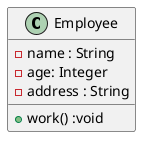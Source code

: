 @startuml
class Employee {
    - name : String 
    - age: Integer
    - address : String

    + work() :void
}
@enduml